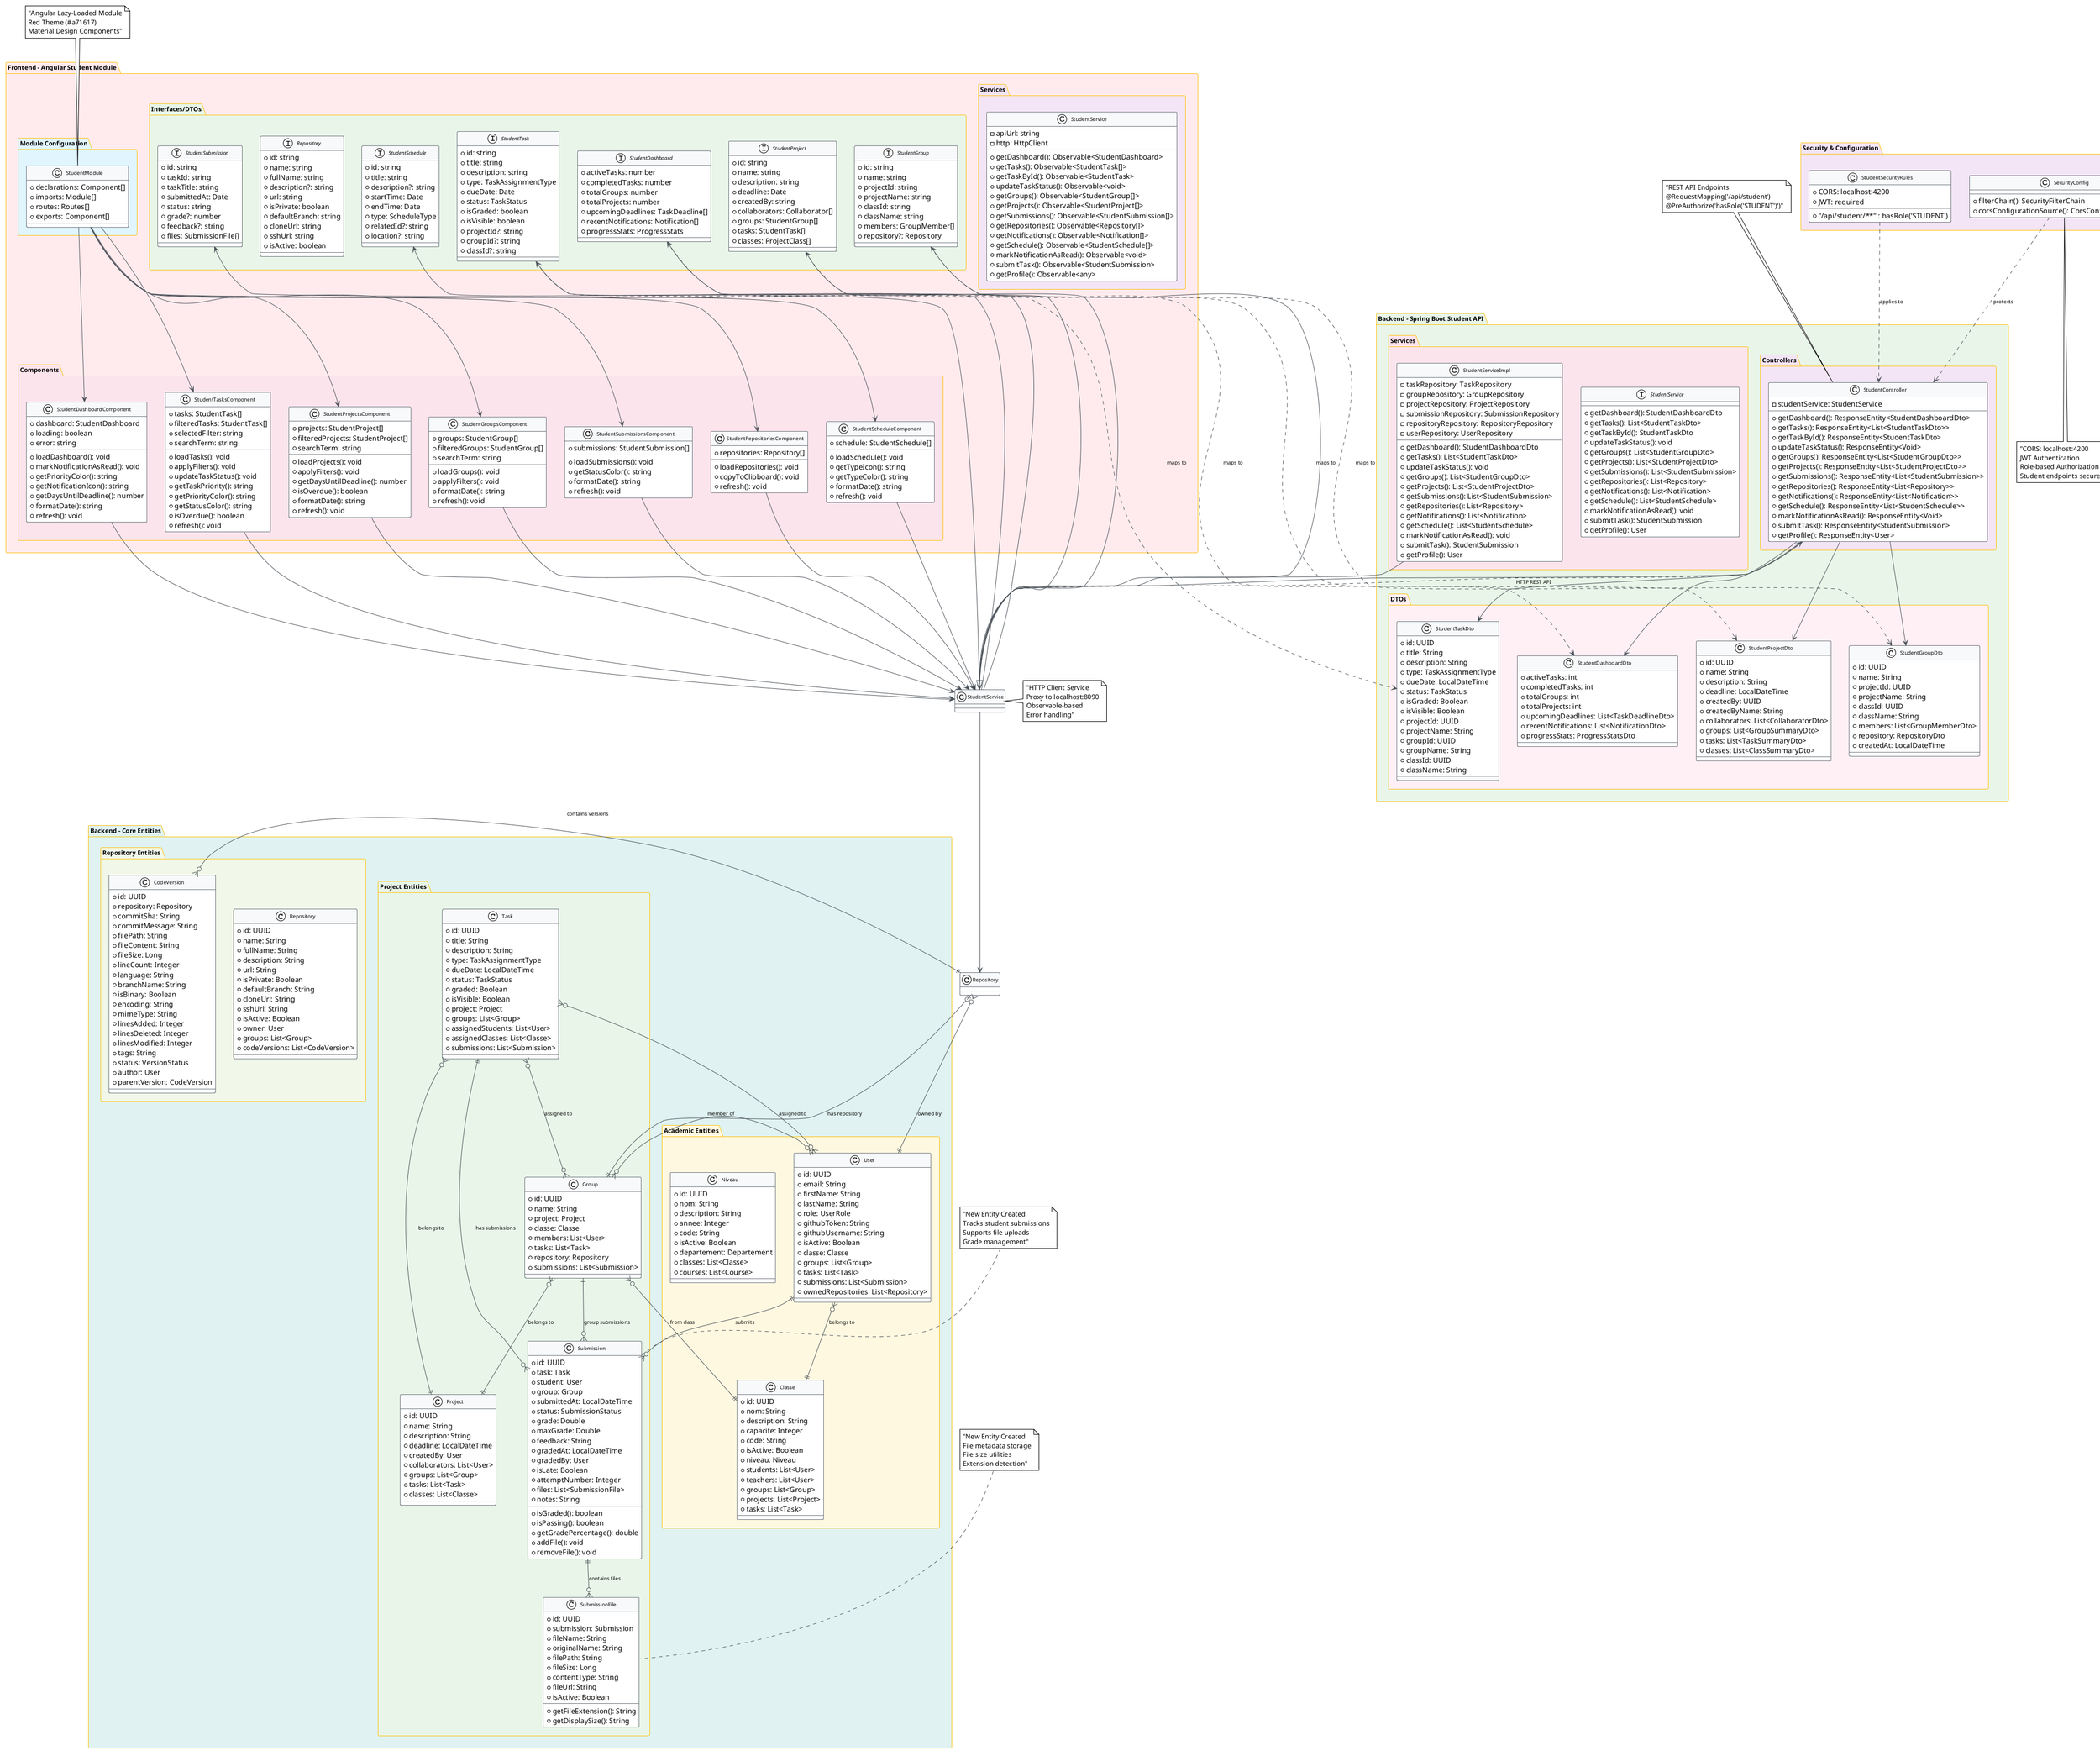 @startuml Student Interface Architecture

!theme plain
skinparam {
  ClassBackgroundColor #ffffff
  ClassBorderColor #6c757d
  ClassHeaderBackgroundColor #f8f9fa
  ArrowColor #495057
  ArrowFontSize 10
  ClassFontSize 10
  PackageFontSize 12
  PackageBackgroundColor #fff3cd
  PackageBorderColor #ffc107
}

package "Frontend - Angular Student Module" #ffebee {
  
  package "Components" #fce4ec {
    class StudentDashboardComponent {
      +dashboard: StudentDashboard
      +loading: boolean
      +error: string
      --
      +loadDashboard(): void
      +markNotificationAsRead(): void
      +getPriorityColor(): string
      +getNotificationIcon(): string
      +getDaysUntilDeadline(): number
      +formatDate(): string
      +refresh(): void
    }
    
    class StudentTasksComponent {
      +tasks: StudentTask[]
      +filteredTasks: StudentTask[]
      +selectedFilter: string
      +searchTerm: string
      --
      +loadTasks(): void
      +applyFilters(): void
      +updateTaskStatus(): void
      +getTaskPriority(): string
      +getPriorityColor(): string
      +getStatusColor(): string
      +isOverdue(): boolean
      +refresh(): void
    }
    
    class StudentProjectsComponent {
      +projects: StudentProject[]
      +filteredProjects: StudentProject[]
      +searchTerm: string
      --
      +loadProjects(): void
      +applyFilters(): void
      +getDaysUntilDeadline(): number
      +isOverdue(): boolean
      +formatDate(): string
      +refresh(): void
    }
    
    class StudentGroupsComponent {
      +groups: StudentGroup[]
      +filteredGroups: StudentGroup[]
      +searchTerm: string
      --
      +loadGroups(): void
      +applyFilters(): void
      +formatDate(): string
      +refresh(): void
    }
    
    class StudentSubmissionsComponent {
      +submissions: StudentSubmission[]
      --
      +loadSubmissions(): void
      +getStatusColor(): string
      +formatDate(): string
      +refresh(): void
    }
    
    class StudentRepositoriesComponent {
      +repositories: Repository[]
      --
      +loadRepositories(): void
      +copyToClipboard(): void
      +refresh(): void
    }
    
    class StudentScheduleComponent {
      +schedule: StudentSchedule[]
      --
      +loadSchedule(): void
      +getTypeIcon(): string
      +getTypeColor(): string
      +formatDate(): string
      +refresh(): void
    }
  }
  
  package "Services" #f3e5f5 {
    class StudentService {
      -apiUrl: string
      -http: HttpClient
      --
      +getDashboard(): Observable<StudentDashboard>
      +getTasks(): Observable<StudentTask[]>
      +getTaskById(): Observable<StudentTask>
      +updateTaskStatus(): Observable<void>
      +getGroups(): Observable<StudentGroup[]>
      +getProjects(): Observable<StudentProject[]>
      +getSubmissions(): Observable<StudentSubmission[]>
      +getRepositories(): Observable<Repository[]>
      +getNotifications(): Observable<Notification[]>
      +getSchedule(): Observable<StudentSchedule[]>
      +markNotificationAsRead(): Observable<void>
      +submitTask(): Observable<StudentSubmission>
      +getProfile(): Observable<any>
    }
  }
  
  package "Interfaces/DTOs" #e8f5e8 {
    interface StudentDashboard {
      +activeTasks: number
      +completedTasks: number
      +totalGroups: number
      +totalProjects: number
      +upcomingDeadlines: TaskDeadline[]
      +recentNotifications: Notification[]
      +progressStats: ProgressStats
    }
    
    interface StudentTask {
      +id: string
      +title: string
      +description: string
      +type: TaskAssignmentType
      +dueDate: Date
      +status: TaskStatus
      +isGraded: boolean
      +isVisible: boolean
      +projectId?: string
      +groupId?: string
      +classId?: string
    }
    
    interface StudentProject {
      +id: string
      +name: string
      +description: string
      +deadline: Date
      +createdBy: string
      +collaborators: Collaborator[]
      +groups: StudentGroup[]
      +tasks: StudentTask[]
      +classes: ProjectClass[]
    }
    
    interface StudentGroup {
      +id: string
      +name: string
      +projectId: string
      +projectName: string
      +classId: string
      +className: string
      +members: GroupMember[]
      +repository?: Repository
    }
    
    interface StudentSubmission {
      +id: string
      +taskId: string
      +taskTitle: string
      +submittedAt: Date
      +status: string
      +grade?: number
      +feedback?: string
      +files: SubmissionFile[]
    }
    
    interface Repository {
      +id: string
      +name: string
      +fullName: string
      +description?: string
      +url: string
      +isPrivate: boolean
      +defaultBranch: string
      +cloneUrl: string
      +sshUrl: string
      +isActive: boolean
    }
    
    interface StudentSchedule {
      +id: string
      +title: string
      +description?: string
      +startTime: Date
      +endTime: Date
      +type: ScheduleType
      +relatedId?: string
      +location?: string
    }
  }
  
  package "Module Configuration" #e1f5fe {
    class StudentModule {
      +declarations: Component[]
      +imports: Module[]
      +routes: Routes[]
      +exports: Component[]
    }
  }
}

package "Backend - Spring Boot Student API" #e8f5e8 {
  
  package "Controllers" #f3e5f5 {
    class StudentController {
      -studentService: StudentService
      --
      +getDashboard(): ResponseEntity<StudentDashboardDto>
      +getTasks(): ResponseEntity<List<StudentTaskDto>>
      +getTaskById(): ResponseEntity<StudentTaskDto>
      +updateTaskStatus(): ResponseEntity<Void>
      +getGroups(): ResponseEntity<List<StudentGroupDto>>
      +getProjects(): ResponseEntity<List<StudentProjectDto>>
      +getSubmissions(): ResponseEntity<List<StudentSubmission>>
      +getRepositories(): ResponseEntity<List<Repository>>
      +getNotifications(): ResponseEntity<List<Notification>>
      +getSchedule(): ResponseEntity<List<StudentSchedule>>
      +markNotificationAsRead(): ResponseEntity<Void>
      +submitTask(): ResponseEntity<StudentSubmission>
      +getProfile(): ResponseEntity<User>
    }
  }
  
  package "Services" #fce4ec {
    interface StudentService {
      +getDashboard(): StudentDashboardDto
      +getTasks(): List<StudentTaskDto>
      +getTaskById(): StudentTaskDto
      +updateTaskStatus(): void
      +getGroups(): List<StudentGroupDto>
      +getProjects(): List<StudentProjectDto>
      +getSubmissions(): List<StudentSubmission>
      +getRepositories(): List<Repository>
      +getNotifications(): List<Notification>
      +getSchedule(): List<StudentSchedule>
      +markNotificationAsRead(): void
      +submitTask(): StudentSubmission
      +getProfile(): User
    }
    
    class StudentServiceImpl {
      -taskRepository: TaskRepository
      -groupRepository: GroupRepository
      -projectRepository: ProjectRepository
      -submissionRepository: SubmissionRepository
      -repositoryRepository: RepositoryRepository
      -userRepository: UserRepository
      --
      +getDashboard(): StudentDashboardDto
      +getTasks(): List<StudentTaskDto>
      +updateTaskStatus(): void
      +getGroups(): List<StudentGroupDto>
      +getProjects(): List<StudentProjectDto>
      +getSubmissions(): List<StudentSubmission>
      +getRepositories(): List<Repository>
      +getNotifications(): List<Notification>
      +getSchedule(): List<StudentSchedule>
      +markNotificationAsRead(): void
      +submitTask(): StudentSubmission
      +getProfile(): User
    }
  }
  
  package "DTOs" #fff0f5 {
    class StudentDashboardDto {
      +activeTasks: int
      +completedTasks: int
      +totalGroups: int
      +totalProjects: int
      +upcomingDeadlines: List<TaskDeadlineDto>
      +recentNotifications: List<NotificationDto>
      +progressStats: ProgressStatsDto
    }
    
    class StudentTaskDto {
      +id: UUID
      +title: String
      +description: String
      +type: TaskAssignmentType
      +dueDate: LocalDateTime
      +status: TaskStatus
      +isGraded: Boolean
      +isVisible: Boolean
      +projectId: UUID
      +projectName: String
      +groupId: UUID
      +groupName: String
      +classId: UUID
      +className: String
    }
    
    class StudentGroupDto {
      +id: UUID
      +name: String
      +projectId: UUID
      +projectName: String
      +classId: UUID
      +className: String
      +members: List<GroupMemberDto>
      +repository: RepositoryDto
      +createdAt: LocalDateTime
    }
    
    class StudentProjectDto {
      +id: UUID
      +name: String
      +description: String
      +deadline: LocalDateTime
      +createdBy: UUID
      +createdByName: String
      +collaborators: List<CollaboratorDto>
      +groups: List<GroupSummaryDto>
      +tasks: List<TaskSummaryDto>
      +classes: List<ClassSummaryDto>
    }
  }
}

package "Backend - Core Entities" #e0f2f1 {
  
  package "Project Entities" #e8f5e8 {
    class Task {
      +id: UUID
      +title: String
      +description: String
      +type: TaskAssignmentType
      +dueDate: LocalDateTime
      +status: TaskStatus
      +graded: Boolean
      +isVisible: Boolean
      +project: Project
      +groups: List<Group>
      +assignedStudents: List<User>
      +assignedClasses: List<Classe>
      +submissions: List<Submission>
    }
    
    class Project {
      +id: UUID
      +name: String
      +description: String
      +deadline: LocalDateTime
      +createdBy: User
      +collaborators: List<User>
      +groups: List<Group>
      +tasks: List<Task>
      +classes: List<Classe>
    }
    
    class Group {
      +id: UUID
      +name: String
      +project: Project
      +classe: Classe
      +members: List<User>
      +tasks: List<Task>
      +repository: Repository
      +submissions: List<Submission>
    }
    
    class Submission {
      +id: UUID
      +task: Task
      +student: User
      +group: Group
      +submittedAt: LocalDateTime
      +status: SubmissionStatus
      +grade: Double
      +maxGrade: Double
      +feedback: String
      +gradedAt: LocalDateTime
      +gradedBy: User
      +isLate: Boolean
      +attemptNumber: Integer
      +files: List<SubmissionFile>
      +notes: String
      --
      +isGraded(): boolean
      +isPassing(): boolean
      +getGradePercentage(): double
      +addFile(): void
      +removeFile(): void
    }
    
    class SubmissionFile {
      +id: UUID
      +submission: Submission
      +fileName: String
      +originalName: String
      +filePath: String
      +fileSize: Long
      +contentType: String
      +fileUrl: String
      +isActive: Boolean
      --
      +getFileExtension(): String
      +getDisplaySize(): String
    }
  }
  
  package "Repository Entities" #f1f8e9 {
    class Repository {
      +id: UUID
      +name: String
      +fullName: String
      +description: String
      +url: String
      +isPrivate: Boolean
      +defaultBranch: String
      +cloneUrl: String
      +sshUrl: String
      +isActive: Boolean
      +owner: User
      +groups: List<Group>
      +codeVersions: List<CodeVersion>
    }
    
    class CodeVersion {
      +id: UUID
      +repository: Repository
      +commitSha: String
      +commitMessage: String
      +filePath: String
      +fileContent: String
      +fileSize: Long
      +lineCount: Integer
      +language: String
      +branchName: String
      +isBinary: Boolean
      +encoding: String
      +mimeType: String
      +linesAdded: Integer
      +linesDeleted: Integer
      +linesModified: Integer
      +tags: String
      +status: VersionStatus
      +author: User
      +parentVersion: CodeVersion
    }
  }
  
  package "Academic Entities" #fff8e1 {
    class User {
      +id: UUID
      +email: String
      +firstName: String
      +lastName: String
      +role: UserRole
      +githubToken: String
      +githubUsername: String
      +isActive: Boolean
      +classe: Classe
      +groups: List<Group>
      +tasks: List<Task>
      +submissions: List<Submission>
      +ownedRepositories: List<Repository>
    }
    
    class Classe {
      +id: UUID
      +nom: String
      +description: String
      +capacite: Integer
      +code: String
      +isActive: Boolean
      +niveau: Niveau
      +students: List<User>
      +teachers: List<User>
      +groups: List<Group>
      +projects: List<Project>
      +tasks: List<Task>
    }
    
    class Niveau {
      +id: UUID
      +nom: String
      +description: String
      +annee: Integer
      +code: String
      +isActive: Boolean
      +departement: Departement
      +classes: List<Classe>
      +courses: List<Course>
    }
  }
}

package "Security & Configuration" #f3e5f5 {
  class SecurityConfig {
    +filterChain(): SecurityFilterChain
    +corsConfigurationSource(): CorsConfigurationSource
  }
  
  class StudentSecurityRules {
    +"/api/student/**" : hasRole('STUDENT')
    +CORS: localhost:4200
    +JWT: required
  }
}

' Frontend Component Relationships
StudentDashboardComponent --> StudentService
StudentTasksComponent --> StudentService
StudentProjectsComponent --> StudentService
StudentGroupsComponent --> StudentService
StudentSubmissionsComponent --> StudentService
StudentRepositoriesComponent --> StudentService
StudentScheduleComponent --> StudentService

StudentService --> StudentDashboard
StudentService --> StudentTask
StudentService --> StudentProject
StudentService --> StudentGroup
StudentService --> StudentSubmission
StudentService --> Repository
StudentService --> StudentSchedule

StudentModule --> StudentDashboardComponent
StudentModule --> StudentTasksComponent
StudentModule --> StudentProjectsComponent
StudentModule --> StudentGroupsComponent
StudentModule --> StudentSubmissionsComponent
StudentModule --> StudentRepositoriesComponent
StudentModule --> StudentScheduleComponent

' Backend Service Relationships
StudentController --> StudentService
StudentServiceImpl --|> StudentService
StudentController --> StudentDashboardDto
StudentController --> StudentTaskDto
StudentController --> StudentGroupDto
StudentController --> StudentProjectDto

' Entity Relationships
Task ||--o{ Submission : "has submissions"
User ||--o{ Submission : "submits"
Group ||--o{ Submission : "group submissions"
Submission ||--o{ SubmissionFile : "contains files"

User }o--|| Classe : "belongs to"
User }o--o{ Group : "member of"
Group }o--|| Project : "belongs to"
Group }o--|| Classe : "from class"
Group ||--o| Repository : "has repository"

Task }o--o{ Group : "assigned to"
Task }o--o{ User : "assigned to"
Task }o--|| Project : "belongs to"

Repository }o--|| User : "owned by"
Repository ||--o{ CodeVersion : "contains versions"

' Frontend-Backend Communication
StudentService ..> StudentController : "HTTP REST API"
StudentDashboard ..> StudentDashboardDto : "maps to"
StudentTask ..> StudentTaskDto : "maps to"
StudentGroup ..> StudentGroupDto : "maps to"
StudentProject ..> StudentProjectDto : "maps to"

' Security Configuration
SecurityConfig ..> StudentController : "protects"
StudentSecurityRules ..> StudentController : "applies to"

note top of StudentModule : "Angular Lazy-Loaded Module\nRed Theme (#a71617)\nMaterial Design Components"

note top of StudentController : "REST API Endpoints\n@RequestMapping('/api/student')\n@PreAuthorize('hasRole('STUDENT')')"

note top of Submission : "New Entity Created\nTracks student submissions\nSupports file uploads\nGrade management"

note top of SubmissionFile : "New Entity Created\nFile metadata storage\nFile size utilities\nExtension detection"

note right of StudentService : "HTTP Client Service\nProxy to localhost:8090\nObservable-based\nError handling"

note bottom of SecurityConfig : "CORS: localhost:4200\nJWT Authentication\nRole-based Authorization\nStudent endpoints secured"

@enduml
